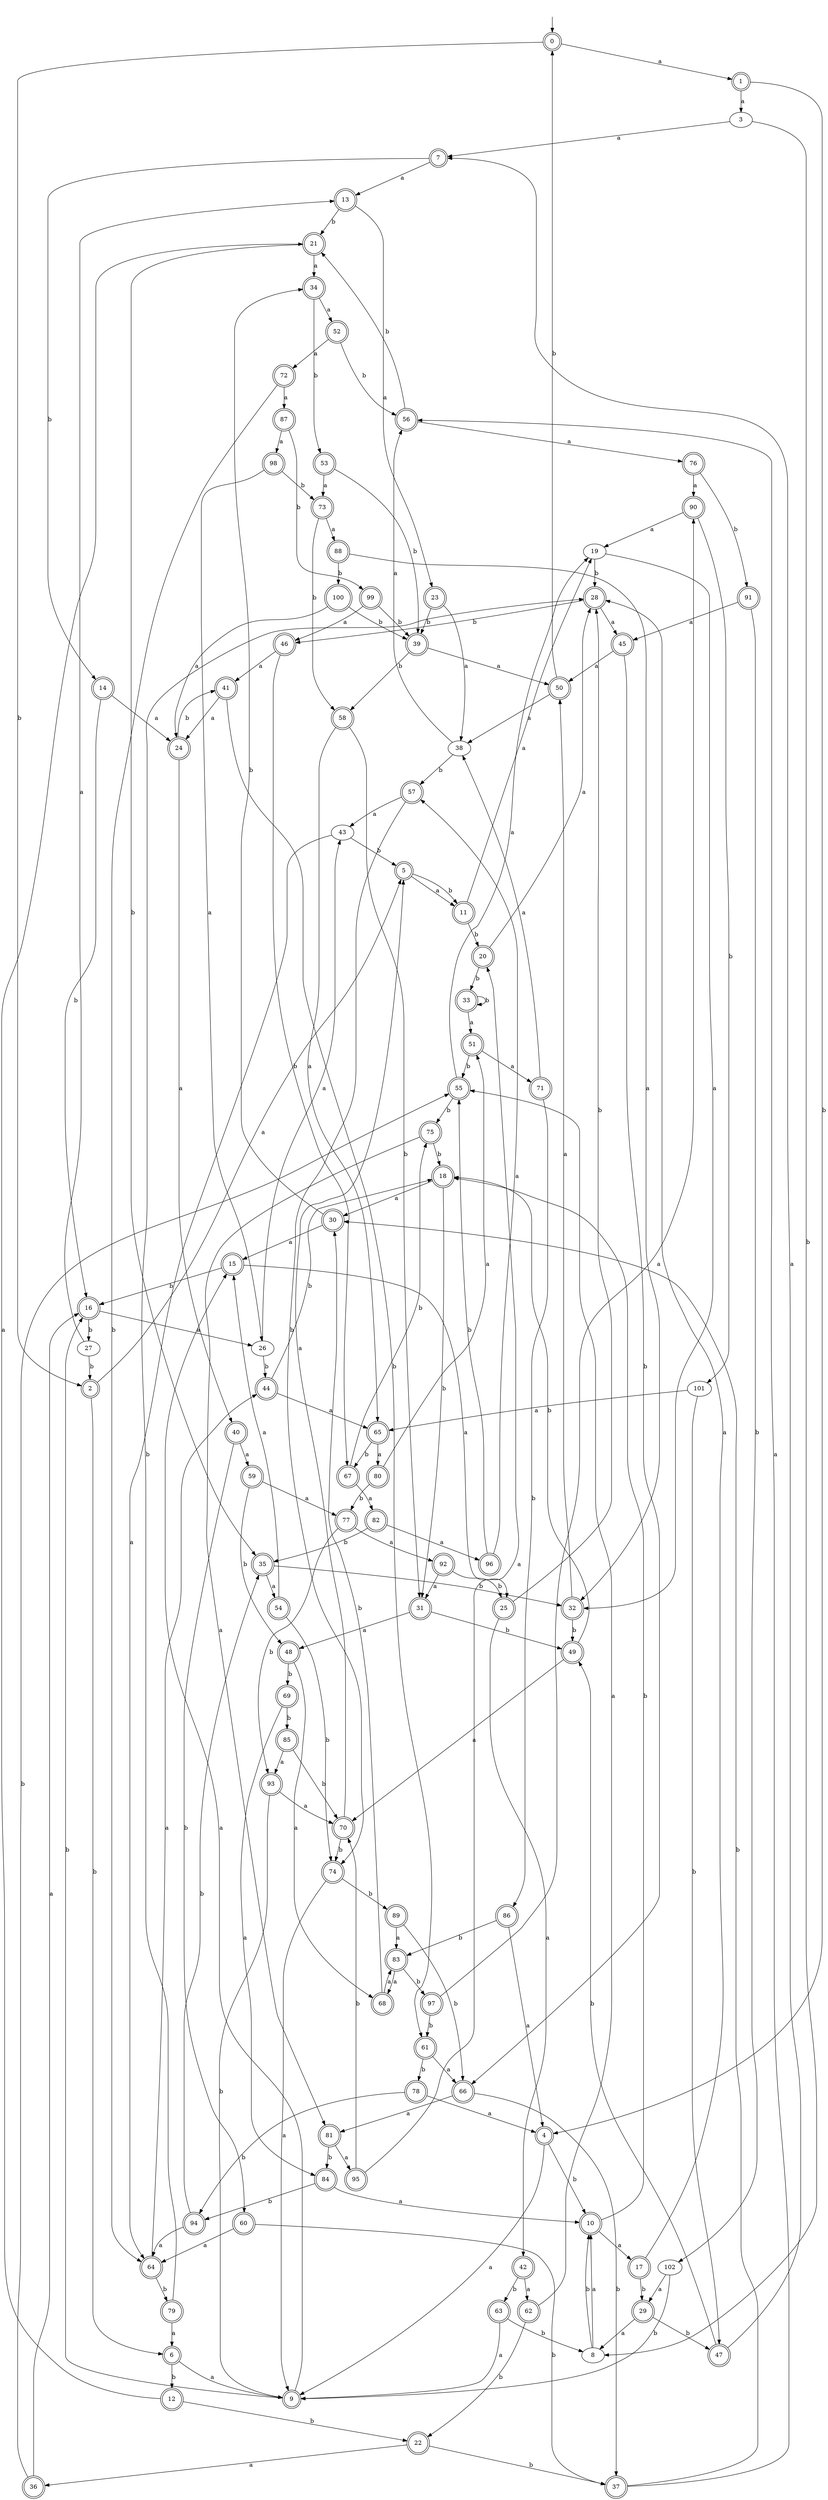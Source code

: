 digraph RandomDFA {
  __start0 [label="", shape=none];
  __start0 -> 0 [label=""];
  0 [shape=circle] [shape=doublecircle]
  0 -> 1 [label="a"]
  0 -> 2 [label="b"]
  1 [shape=doublecircle]
  1 -> 3 [label="a"]
  1 -> 4 [label="b"]
  2 [shape=doublecircle]
  2 -> 5 [label="a"]
  2 -> 6 [label="b"]
  3
  3 -> 7 [label="a"]
  3 -> 8 [label="b"]
  4 [shape=doublecircle]
  4 -> 9 [label="a"]
  4 -> 10 [label="b"]
  5 [shape=doublecircle]
  5 -> 11 [label="a"]
  5 -> 11 [label="b"]
  6 [shape=doublecircle]
  6 -> 9 [label="a"]
  6 -> 12 [label="b"]
  7 [shape=doublecircle]
  7 -> 13 [label="a"]
  7 -> 14 [label="b"]
  8
  8 -> 10 [label="a"]
  8 -> 10 [label="b"]
  9 [shape=doublecircle]
  9 -> 15 [label="a"]
  9 -> 16 [label="b"]
  10 [shape=doublecircle]
  10 -> 17 [label="a"]
  10 -> 18 [label="b"]
  11 [shape=doublecircle]
  11 -> 19 [label="a"]
  11 -> 20 [label="b"]
  12 [shape=doublecircle]
  12 -> 21 [label="a"]
  12 -> 22 [label="b"]
  13 [shape=doublecircle]
  13 -> 23 [label="a"]
  13 -> 21 [label="b"]
  14 [shape=doublecircle]
  14 -> 24 [label="a"]
  14 -> 16 [label="b"]
  15 [shape=doublecircle]
  15 -> 25 [label="a"]
  15 -> 16 [label="b"]
  16 [shape=doublecircle]
  16 -> 26 [label="a"]
  16 -> 27 [label="b"]
  17 [shape=doublecircle]
  17 -> 28 [label="a"]
  17 -> 29 [label="b"]
  18 [shape=doublecircle]
  18 -> 30 [label="a"]
  18 -> 31 [label="b"]
  19
  19 -> 32 [label="a"]
  19 -> 28 [label="b"]
  20 [shape=doublecircle]
  20 -> 28 [label="a"]
  20 -> 33 [label="b"]
  21 [shape=doublecircle]
  21 -> 34 [label="a"]
  21 -> 35 [label="b"]
  22 [shape=doublecircle]
  22 -> 36 [label="a"]
  22 -> 37 [label="b"]
  23 [shape=doublecircle]
  23 -> 38 [label="a"]
  23 -> 39 [label="b"]
  24 [shape=doublecircle]
  24 -> 40 [label="a"]
  24 -> 41 [label="b"]
  25 [shape=doublecircle]
  25 -> 42 [label="a"]
  25 -> 28 [label="b"]
  26
  26 -> 43 [label="a"]
  26 -> 44 [label="b"]
  27
  27 -> 13 [label="a"]
  27 -> 2 [label="b"]
  28 [shape=doublecircle]
  28 -> 45 [label="a"]
  28 -> 46 [label="b"]
  29 [shape=doublecircle]
  29 -> 8 [label="a"]
  29 -> 47 [label="b"]
  30 [shape=doublecircle]
  30 -> 15 [label="a"]
  30 -> 34 [label="b"]
  31 [shape=doublecircle]
  31 -> 48 [label="a"]
  31 -> 49 [label="b"]
  32 [shape=doublecircle]
  32 -> 50 [label="a"]
  32 -> 49 [label="b"]
  33 [shape=doublecircle]
  33 -> 51 [label="a"]
  33 -> 33 [label="b"]
  34 [shape=doublecircle]
  34 -> 52 [label="a"]
  34 -> 53 [label="b"]
  35 [shape=doublecircle]
  35 -> 54 [label="a"]
  35 -> 32 [label="b"]
  36 [shape=doublecircle]
  36 -> 16 [label="a"]
  36 -> 55 [label="b"]
  37 [shape=doublecircle]
  37 -> 56 [label="a"]
  37 -> 30 [label="b"]
  38
  38 -> 56 [label="a"]
  38 -> 57 [label="b"]
  39 [shape=doublecircle]
  39 -> 50 [label="a"]
  39 -> 58 [label="b"]
  40 [shape=doublecircle]
  40 -> 59 [label="a"]
  40 -> 60 [label="b"]
  41 [shape=doublecircle]
  41 -> 24 [label="a"]
  41 -> 61 [label="b"]
  42 [shape=doublecircle]
  42 -> 62 [label="a"]
  42 -> 63 [label="b"]
  43
  43 -> 64 [label="a"]
  43 -> 5 [label="b"]
  44 [shape=doublecircle]
  44 -> 65 [label="a"]
  44 -> 18 [label="b"]
  45 [shape=doublecircle]
  45 -> 50 [label="a"]
  45 -> 66 [label="b"]
  46 [shape=doublecircle]
  46 -> 41 [label="a"]
  46 -> 67 [label="b"]
  47 [shape=doublecircle]
  47 -> 7 [label="a"]
  47 -> 49 [label="b"]
  48 [shape=doublecircle]
  48 -> 68 [label="a"]
  48 -> 69 [label="b"]
  49 [shape=doublecircle]
  49 -> 70 [label="a"]
  49 -> 18 [label="b"]
  50 [shape=doublecircle]
  50 -> 38 [label="a"]
  50 -> 0 [label="b"]
  51 [shape=doublecircle]
  51 -> 71 [label="a"]
  51 -> 55 [label="b"]
  52 [shape=doublecircle]
  52 -> 72 [label="a"]
  52 -> 56 [label="b"]
  53 [shape=doublecircle]
  53 -> 73 [label="a"]
  53 -> 39 [label="b"]
  54 [shape=doublecircle]
  54 -> 15 [label="a"]
  54 -> 74 [label="b"]
  55 [shape=doublecircle]
  55 -> 19 [label="a"]
  55 -> 75 [label="b"]
  56 [shape=doublecircle]
  56 -> 76 [label="a"]
  56 -> 21 [label="b"]
  57 [shape=doublecircle]
  57 -> 43 [label="a"]
  57 -> 74 [label="b"]
  58 [shape=doublecircle]
  58 -> 65 [label="a"]
  58 -> 31 [label="b"]
  59 [shape=doublecircle]
  59 -> 77 [label="a"]
  59 -> 48 [label="b"]
  60 [shape=doublecircle]
  60 -> 64 [label="a"]
  60 -> 37 [label="b"]
  61 [shape=doublecircle]
  61 -> 66 [label="a"]
  61 -> 78 [label="b"]
  62 [shape=doublecircle]
  62 -> 55 [label="a"]
  62 -> 22 [label="b"]
  63 [shape=doublecircle]
  63 -> 9 [label="a"]
  63 -> 8 [label="b"]
  64 [shape=doublecircle]
  64 -> 44 [label="a"]
  64 -> 79 [label="b"]
  65 [shape=doublecircle]
  65 -> 80 [label="a"]
  65 -> 67 [label="b"]
  66 [shape=doublecircle]
  66 -> 81 [label="a"]
  66 -> 37 [label="b"]
  67 [shape=doublecircle]
  67 -> 82 [label="a"]
  67 -> 75 [label="b"]
  68 [shape=doublecircle]
  68 -> 83 [label="a"]
  68 -> 30 [label="b"]
  69 [shape=doublecircle]
  69 -> 84 [label="a"]
  69 -> 85 [label="b"]
  70 [shape=doublecircle]
  70 -> 5 [label="a"]
  70 -> 74 [label="b"]
  71 [shape=doublecircle]
  71 -> 38 [label="a"]
  71 -> 86 [label="b"]
  72 [shape=doublecircle]
  72 -> 87 [label="a"]
  72 -> 64 [label="b"]
  73 [shape=doublecircle]
  73 -> 88 [label="a"]
  73 -> 58 [label="b"]
  74 [shape=doublecircle]
  74 -> 9 [label="a"]
  74 -> 89 [label="b"]
  75 [shape=doublecircle]
  75 -> 81 [label="a"]
  75 -> 18 [label="b"]
  76 [shape=doublecircle]
  76 -> 90 [label="a"]
  76 -> 91 [label="b"]
  77 [shape=doublecircle]
  77 -> 92 [label="a"]
  77 -> 93 [label="b"]
  78 [shape=doublecircle]
  78 -> 4 [label="a"]
  78 -> 94 [label="b"]
  79 [shape=doublecircle]
  79 -> 6 [label="a"]
  79 -> 28 [label="b"]
  80 [shape=doublecircle]
  80 -> 51 [label="a"]
  80 -> 77 [label="b"]
  81 [shape=doublecircle]
  81 -> 95 [label="a"]
  81 -> 84 [label="b"]
  82 [shape=doublecircle]
  82 -> 96 [label="a"]
  82 -> 35 [label="b"]
  83 [shape=doublecircle]
  83 -> 68 [label="a"]
  83 -> 97 [label="b"]
  84 [shape=doublecircle]
  84 -> 10 [label="a"]
  84 -> 94 [label="b"]
  85 [shape=doublecircle]
  85 -> 93 [label="a"]
  85 -> 70 [label="b"]
  86 [shape=doublecircle]
  86 -> 4 [label="a"]
  86 -> 83 [label="b"]
  87 [shape=doublecircle]
  87 -> 98 [label="a"]
  87 -> 99 [label="b"]
  88 [shape=doublecircle]
  88 -> 32 [label="a"]
  88 -> 100 [label="b"]
  89 [shape=doublecircle]
  89 -> 83 [label="a"]
  89 -> 66 [label="b"]
  90 [shape=doublecircle]
  90 -> 19 [label="a"]
  90 -> 101 [label="b"]
  91 [shape=doublecircle]
  91 -> 45 [label="a"]
  91 -> 102 [label="b"]
  92 [shape=doublecircle]
  92 -> 31 [label="a"]
  92 -> 25 [label="b"]
  93 [shape=doublecircle]
  93 -> 70 [label="a"]
  93 -> 9 [label="b"]
  94 [shape=doublecircle]
  94 -> 64 [label="a"]
  94 -> 35 [label="b"]
  95 [shape=doublecircle]
  95 -> 20 [label="a"]
  95 -> 70 [label="b"]
  96 [shape=doublecircle]
  96 -> 57 [label="a"]
  96 -> 55 [label="b"]
  97 [shape=doublecircle]
  97 -> 90 [label="a"]
  97 -> 61 [label="b"]
  98 [shape=doublecircle]
  98 -> 26 [label="a"]
  98 -> 73 [label="b"]
  99 [shape=doublecircle]
  99 -> 46 [label="a"]
  99 -> 39 [label="b"]
  100 [shape=doublecircle]
  100 -> 24 [label="a"]
  100 -> 39 [label="b"]
  101
  101 -> 65 [label="a"]
  101 -> 47 [label="b"]
  102
  102 -> 29 [label="a"]
  102 -> 9 [label="b"]
}
